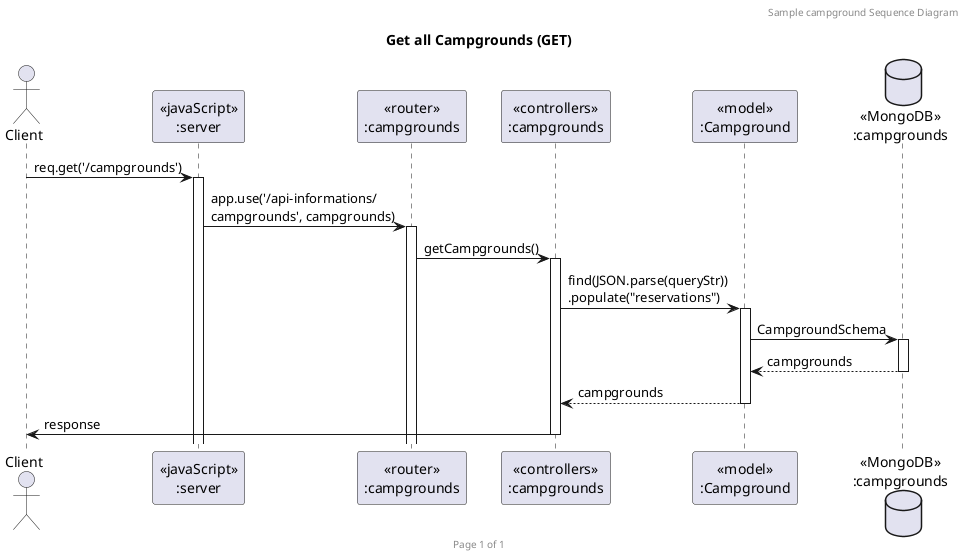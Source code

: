 @startuml Get all Campground (GET)Campgrounds

header Sample campground Sequence Diagram
footer Page %page% of %lastpage%
title "Get all Campgrounds (GET)"

actor "Client" as client
participant "<<javaScript>>\n:server" as server
participant "<<router>>\n:campgrounds" as routerCampgrounds
participant "<<controllers>>\n:campgrounds" as controllersCampgrounds
participant "<<model>>\n:Campground" as modelCampground
database "<<MongoDB>>\n:campgrounds" as CampgroundsDatabase

client->server ++:req.get('/campgrounds')
server->routerCampgrounds ++:app.use('/api-informations/\ncampgrounds', campgrounds)
routerCampgrounds -> controllersCampgrounds ++:getCampgrounds()
controllersCampgrounds->modelCampground ++:find(JSON.parse(queryStr))\n.populate("reservations")
modelCampground ->CampgroundsDatabase ++: CampgroundSchema
CampgroundsDatabase --> modelCampground --: campgrounds
controllersCampgrounds <-- modelCampground --:campgrounds
controllersCampgrounds->client --:response

@enduml
